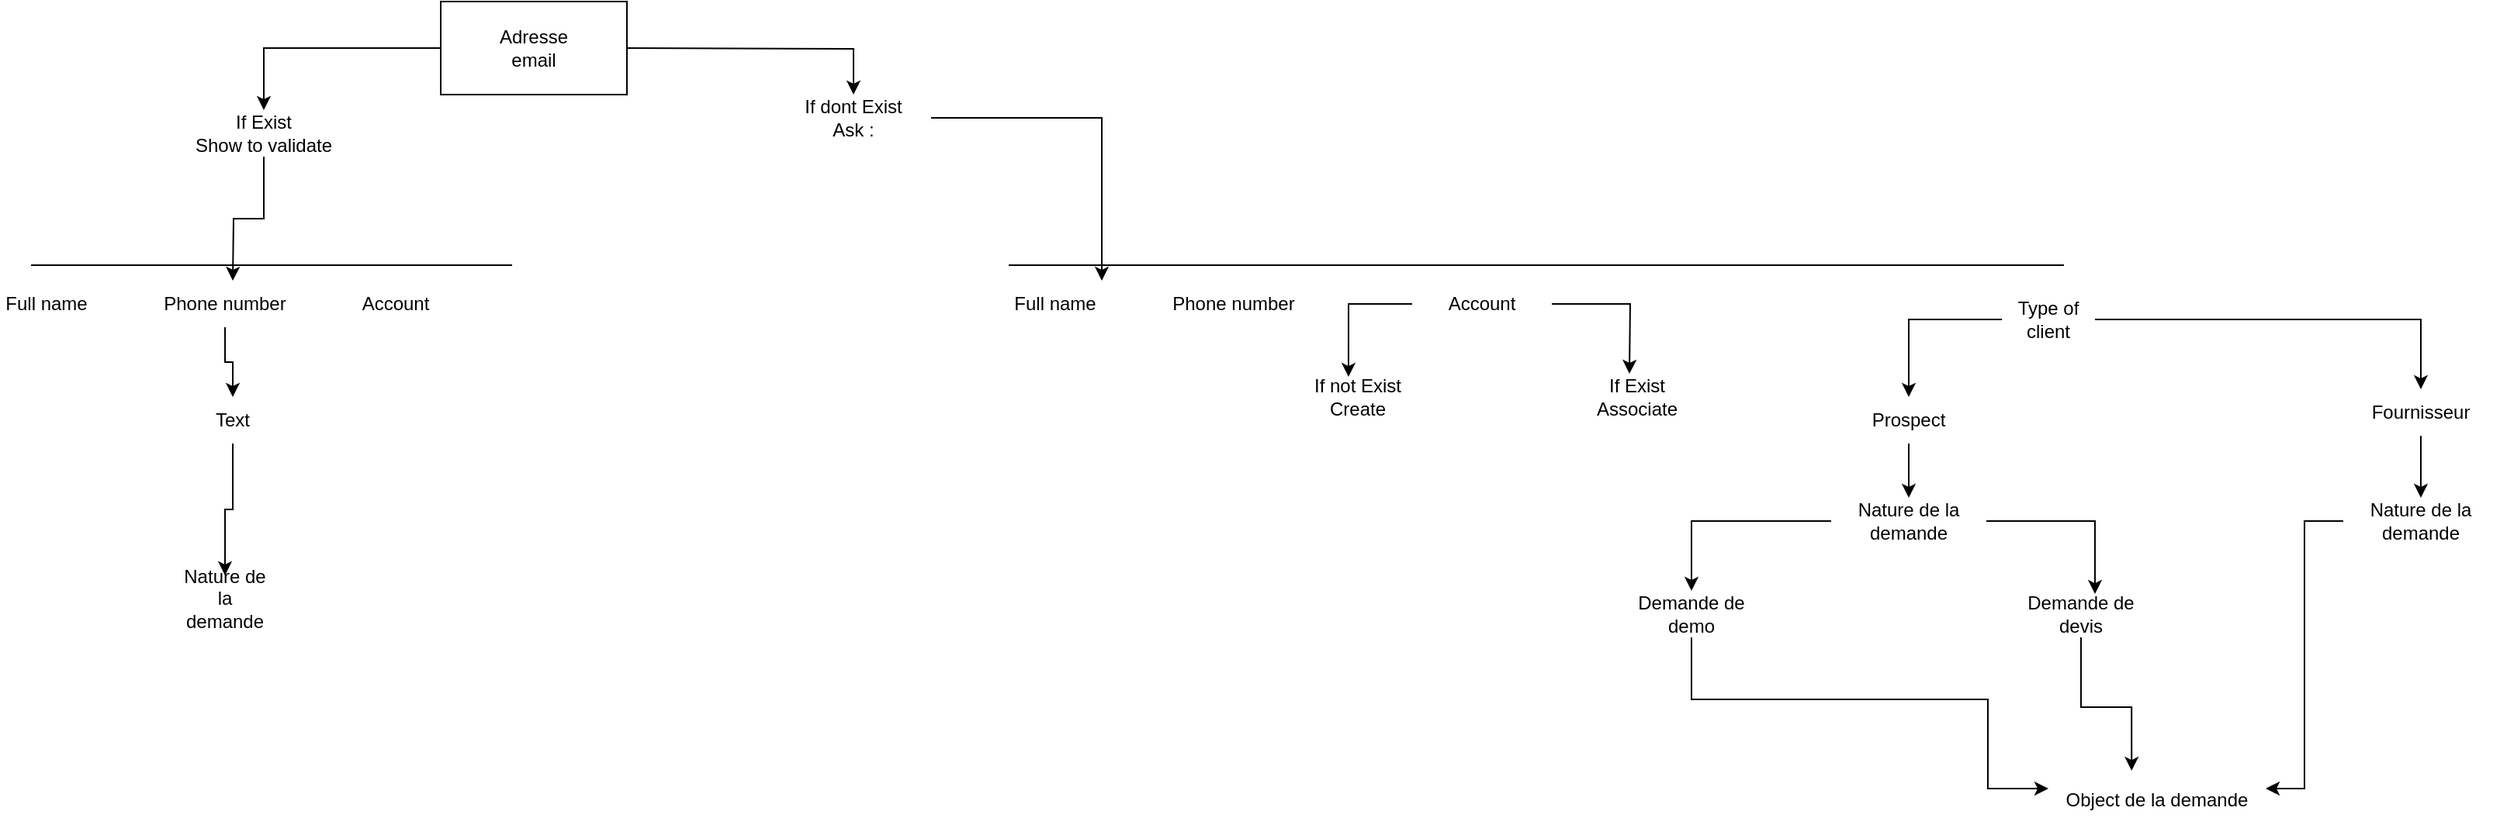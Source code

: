 <mxfile version="26.1.1">
  <diagram name="Page-1" id="atLWHJRTUMqnXSpXZxQv">
    <mxGraphModel dx="1434" dy="772" grid="1" gridSize="10" guides="1" tooltips="1" connect="1" arrows="1" fold="1" page="1" pageScale="1" pageWidth="827" pageHeight="1169" math="0" shadow="0">
      <root>
        <mxCell id="0" />
        <mxCell id="1" parent="0" />
        <mxCell id="3HzZkOitOZcYrXyM4pEs-3" style="edgeStyle=orthogonalEdgeStyle;rounded=0;orthogonalLoop=1;jettySize=auto;html=1;" edge="1" parent="1" source="3HzZkOitOZcYrXyM4pEs-6">
          <mxGeometry relative="1" as="geometry">
            <mxPoint x="220" y="260" as="targetPoint" />
          </mxGeometry>
        </mxCell>
        <mxCell id="3HzZkOitOZcYrXyM4pEs-1" value="" style="rounded=0;whiteSpace=wrap;html=1;" vertex="1" parent="1">
          <mxGeometry x="354" y="80" width="120" height="60" as="geometry" />
        </mxCell>
        <mxCell id="3HzZkOitOZcYrXyM4pEs-2" value="Adresse email" style="text;html=1;align=center;verticalAlign=middle;whiteSpace=wrap;rounded=0;" vertex="1" parent="1">
          <mxGeometry x="384" y="95" width="60" height="30" as="geometry" />
        </mxCell>
        <mxCell id="3HzZkOitOZcYrXyM4pEs-7" value="" style="edgeStyle=orthogonalEdgeStyle;rounded=0;orthogonalLoop=1;jettySize=auto;html=1;" edge="1" parent="1" source="3HzZkOitOZcYrXyM4pEs-1" target="3HzZkOitOZcYrXyM4pEs-6">
          <mxGeometry relative="1" as="geometry">
            <mxPoint x="220" y="260" as="targetPoint" />
            <mxPoint x="354" y="110" as="sourcePoint" />
          </mxGeometry>
        </mxCell>
        <mxCell id="3HzZkOitOZcYrXyM4pEs-6" value="If Exist&lt;div&gt;Show to validate&lt;/div&gt;" style="text;html=1;align=center;verticalAlign=middle;whiteSpace=wrap;rounded=0;" vertex="1" parent="1">
          <mxGeometry x="190" y="150" width="100" height="30" as="geometry" />
        </mxCell>
        <mxCell id="3HzZkOitOZcYrXyM4pEs-11" value="" style="edgeStyle=orthogonalEdgeStyle;rounded=0;orthogonalLoop=1;jettySize=auto;html=1;exitX=1;exitY=0.5;exitDx=0;exitDy=0;" edge="1" parent="1" target="3HzZkOitOZcYrXyM4pEs-8">
          <mxGeometry relative="1" as="geometry">
            <mxPoint x="680" y="280" as="targetPoint" />
            <mxPoint x="474" y="110" as="sourcePoint" />
          </mxGeometry>
        </mxCell>
        <mxCell id="3HzZkOitOZcYrXyM4pEs-65" style="edgeStyle=orthogonalEdgeStyle;rounded=0;orthogonalLoop=1;jettySize=auto;html=1;entryX=1;entryY=0;entryDx=0;entryDy=0;" edge="1" parent="1" source="3HzZkOitOZcYrXyM4pEs-8" target="3HzZkOitOZcYrXyM4pEs-50">
          <mxGeometry relative="1" as="geometry" />
        </mxCell>
        <mxCell id="3HzZkOitOZcYrXyM4pEs-8" value="If dont Exist&lt;div&gt;Ask :&lt;/div&gt;" style="text;html=1;align=center;verticalAlign=middle;whiteSpace=wrap;rounded=0;" vertex="1" parent="1">
          <mxGeometry x="570" y="140" width="100" height="30" as="geometry" />
        </mxCell>
        <mxCell id="3HzZkOitOZcYrXyM4pEs-15" value="Type of client" style="text;html=1;align=center;verticalAlign=middle;whiteSpace=wrap;rounded=0;" vertex="1" parent="1">
          <mxGeometry x="1360" y="270" width="60" height="30" as="geometry" />
        </mxCell>
        <mxCell id="3HzZkOitOZcYrXyM4pEs-57" style="edgeStyle=orthogonalEdgeStyle;rounded=0;orthogonalLoop=1;jettySize=auto;html=1;entryX=0;entryY=0.25;entryDx=0;entryDy=0;" edge="1" parent="1" source="3HzZkOitOZcYrXyM4pEs-29" target="3HzZkOitOZcYrXyM4pEs-59">
          <mxGeometry relative="1" as="geometry">
            <mxPoint x="1351" y="580" as="targetPoint" />
            <Array as="points">
              <mxPoint x="1160" y="530" />
              <mxPoint x="1351" y="530" />
              <mxPoint x="1351" y="588" />
            </Array>
          </mxGeometry>
        </mxCell>
        <mxCell id="3HzZkOitOZcYrXyM4pEs-29" value="Demande de demo" style="text;html=1;align=center;verticalAlign=middle;whiteSpace=wrap;rounded=0;" vertex="1" parent="1">
          <mxGeometry x="1110" y="460" width="100" height="30" as="geometry" />
        </mxCell>
        <mxCell id="3HzZkOitOZcYrXyM4pEs-33" style="edgeStyle=orthogonalEdgeStyle;rounded=0;orthogonalLoop=1;jettySize=auto;html=1;" edge="1" parent="1" target="3HzZkOitOZcYrXyM4pEs-36" source="3HzZkOitOZcYrXyM4pEs-15">
          <mxGeometry relative="1" as="geometry">
            <mxPoint x="1300" y="350" as="targetPoint" />
            <mxPoint x="1360" y="285" as="sourcePoint" />
          </mxGeometry>
        </mxCell>
        <mxCell id="3HzZkOitOZcYrXyM4pEs-34" style="edgeStyle=orthogonalEdgeStyle;rounded=0;orthogonalLoop=1;jettySize=auto;html=1;entryX=0.5;entryY=0;entryDx=0;entryDy=0;" edge="1" parent="1" target="3HzZkOitOZcYrXyM4pEs-38" source="3HzZkOitOZcYrXyM4pEs-15">
          <mxGeometry relative="1" as="geometry">
            <mxPoint x="1420" y="285" as="sourcePoint" />
          </mxGeometry>
        </mxCell>
        <mxCell id="3HzZkOitOZcYrXyM4pEs-35" style="edgeStyle=orthogonalEdgeStyle;rounded=0;orthogonalLoop=1;jettySize=auto;html=1;" edge="1" parent="1" source="3HzZkOitOZcYrXyM4pEs-36" target="3HzZkOitOZcYrXyM4pEs-41">
          <mxGeometry relative="1" as="geometry" />
        </mxCell>
        <mxCell id="3HzZkOitOZcYrXyM4pEs-36" value="&lt;div&gt;Prospect&lt;/div&gt;" style="text;html=1;align=center;verticalAlign=middle;whiteSpace=wrap;rounded=0;" vertex="1" parent="1">
          <mxGeometry x="1270" y="335" width="60" height="30" as="geometry" />
        </mxCell>
        <mxCell id="3HzZkOitOZcYrXyM4pEs-37" style="edgeStyle=orthogonalEdgeStyle;rounded=0;orthogonalLoop=1;jettySize=auto;html=1;entryX=0.5;entryY=0;entryDx=0;entryDy=0;" edge="1" parent="1" source="3HzZkOitOZcYrXyM4pEs-38" target="3HzZkOitOZcYrXyM4pEs-42">
          <mxGeometry relative="1" as="geometry" />
        </mxCell>
        <mxCell id="3HzZkOitOZcYrXyM4pEs-38" value="&lt;div&gt;Fournisseur&lt;/div&gt;" style="text;html=1;align=center;verticalAlign=middle;whiteSpace=wrap;rounded=0;" vertex="1" parent="1">
          <mxGeometry x="1600" y="330" width="60" height="30" as="geometry" />
        </mxCell>
        <mxCell id="3HzZkOitOZcYrXyM4pEs-39" style="edgeStyle=orthogonalEdgeStyle;rounded=0;orthogonalLoop=1;jettySize=auto;html=1;" edge="1" parent="1">
          <mxGeometry relative="1" as="geometry">
            <mxPoint x="1160" y="460" as="targetPoint" />
            <mxPoint x="1160" y="460" as="sourcePoint" />
          </mxGeometry>
        </mxCell>
        <mxCell id="3HzZkOitOZcYrXyM4pEs-40" style="edgeStyle=orthogonalEdgeStyle;rounded=0;orthogonalLoop=1;jettySize=auto;html=1;entryX=0.59;entryY=0.067;entryDx=0;entryDy=0;entryPerimeter=0;exitX=1;exitY=0.5;exitDx=0;exitDy=0;" edge="1" parent="1" source="3HzZkOitOZcYrXyM4pEs-41" target="3HzZkOitOZcYrXyM4pEs-44">
          <mxGeometry relative="1" as="geometry">
            <mxPoint x="1420" y="410" as="targetPoint" />
          </mxGeometry>
        </mxCell>
        <mxCell id="3HzZkOitOZcYrXyM4pEs-41" value="Nature de la demande" style="text;html=1;align=center;verticalAlign=middle;whiteSpace=wrap;rounded=0;" vertex="1" parent="1">
          <mxGeometry x="1250" y="400" width="100" height="30" as="geometry" />
        </mxCell>
        <mxCell id="3HzZkOitOZcYrXyM4pEs-61" style="edgeStyle=orthogonalEdgeStyle;rounded=0;orthogonalLoop=1;jettySize=auto;html=1;entryX=1;entryY=0.25;entryDx=0;entryDy=0;" edge="1" parent="1" source="3HzZkOitOZcYrXyM4pEs-42" target="3HzZkOitOZcYrXyM4pEs-59">
          <mxGeometry relative="1" as="geometry" />
        </mxCell>
        <mxCell id="3HzZkOitOZcYrXyM4pEs-42" value="Nature de la demande" style="text;html=1;align=center;verticalAlign=middle;whiteSpace=wrap;rounded=0;" vertex="1" parent="1">
          <mxGeometry x="1580" y="400" width="100" height="30" as="geometry" />
        </mxCell>
        <mxCell id="3HzZkOitOZcYrXyM4pEs-43" value="" style="edgeStyle=orthogonalEdgeStyle;rounded=0;orthogonalLoop=1;jettySize=auto;html=1;" edge="1" parent="1" source="3HzZkOitOZcYrXyM4pEs-41" target="3HzZkOitOZcYrXyM4pEs-29">
          <mxGeometry relative="1" as="geometry">
            <mxPoint x="1160" y="460" as="targetPoint" />
            <mxPoint x="1250" y="415" as="sourcePoint" />
          </mxGeometry>
        </mxCell>
        <mxCell id="3HzZkOitOZcYrXyM4pEs-44" value="Demande de devis" style="text;html=1;align=center;verticalAlign=middle;whiteSpace=wrap;rounded=0;" vertex="1" parent="1">
          <mxGeometry x="1361" y="460" width="100" height="30" as="geometry" />
        </mxCell>
        <mxCell id="3HzZkOitOZcYrXyM4pEs-48" value="" style="endArrow=none;html=1;rounded=0;" edge="1" parent="1">
          <mxGeometry width="50" height="50" relative="1" as="geometry">
            <mxPoint x="720" y="250" as="sourcePoint" />
            <mxPoint x="1400" y="250" as="targetPoint" />
          </mxGeometry>
        </mxCell>
        <mxCell id="3HzZkOitOZcYrXyM4pEs-50" value="Full name" style="text;html=1;align=center;verticalAlign=middle;whiteSpace=wrap;rounded=0;" vertex="1" parent="1">
          <mxGeometry x="720" y="260" width="60" height="30" as="geometry" />
        </mxCell>
        <mxCell id="3HzZkOitOZcYrXyM4pEs-51" value="Phone number" style="text;html=1;align=center;verticalAlign=middle;whiteSpace=wrap;rounded=0;" vertex="1" parent="1">
          <mxGeometry x="820" y="260" width="90" height="30" as="geometry" />
        </mxCell>
        <mxCell id="3HzZkOitOZcYrXyM4pEs-53" style="edgeStyle=orthogonalEdgeStyle;rounded=0;orthogonalLoop=1;jettySize=auto;html=1;" edge="1" parent="1" source="3HzZkOitOZcYrXyM4pEs-52">
          <mxGeometry relative="1" as="geometry">
            <mxPoint x="1120" y="320" as="targetPoint" />
          </mxGeometry>
        </mxCell>
        <mxCell id="3HzZkOitOZcYrXyM4pEs-52" value="Account" style="text;html=1;align=center;verticalAlign=middle;whiteSpace=wrap;rounded=0;" vertex="1" parent="1">
          <mxGeometry x="980" y="260" width="90" height="30" as="geometry" />
        </mxCell>
        <mxCell id="3HzZkOitOZcYrXyM4pEs-54" value="If Exist Associate" style="text;html=1;align=center;verticalAlign=middle;whiteSpace=wrap;rounded=0;" vertex="1" parent="1">
          <mxGeometry x="1080" y="320" width="90" height="30" as="geometry" />
        </mxCell>
        <mxCell id="3HzZkOitOZcYrXyM4pEs-55" value="If not Exist Create" style="text;html=1;align=center;verticalAlign=middle;whiteSpace=wrap;rounded=0;" vertex="1" parent="1">
          <mxGeometry x="900" y="320" width="90" height="30" as="geometry" />
        </mxCell>
        <mxCell id="3HzZkOitOZcYrXyM4pEs-56" style="edgeStyle=orthogonalEdgeStyle;rounded=0;orthogonalLoop=1;jettySize=auto;html=1;entryX=0.433;entryY=0.067;entryDx=0;entryDy=0;entryPerimeter=0;exitX=0;exitY=0.5;exitDx=0;exitDy=0;" edge="1" parent="1" source="3HzZkOitOZcYrXyM4pEs-52" target="3HzZkOitOZcYrXyM4pEs-55">
          <mxGeometry relative="1" as="geometry" />
        </mxCell>
        <mxCell id="3HzZkOitOZcYrXyM4pEs-59" value="Object de la demande" style="text;html=1;align=center;verticalAlign=middle;whiteSpace=wrap;rounded=0;" vertex="1" parent="1">
          <mxGeometry x="1390" y="580" width="140" height="30" as="geometry" />
        </mxCell>
        <mxCell id="3HzZkOitOZcYrXyM4pEs-60" style="edgeStyle=orthogonalEdgeStyle;rounded=0;orthogonalLoop=1;jettySize=auto;html=1;entryX=0.383;entryY=-0.133;entryDx=0;entryDy=0;entryPerimeter=0;" edge="1" parent="1" source="3HzZkOitOZcYrXyM4pEs-44" target="3HzZkOitOZcYrXyM4pEs-59">
          <mxGeometry relative="1" as="geometry" />
        </mxCell>
        <mxCell id="3HzZkOitOZcYrXyM4pEs-64" value="" style="endArrow=none;html=1;rounded=0;" edge="1" parent="1">
          <mxGeometry width="50" height="50" relative="1" as="geometry">
            <mxPoint x="90" y="250" as="sourcePoint" />
            <mxPoint x="400" y="250" as="targetPoint" />
          </mxGeometry>
        </mxCell>
        <mxCell id="3HzZkOitOZcYrXyM4pEs-66" value="Full name" style="text;html=1;align=center;verticalAlign=middle;whiteSpace=wrap;rounded=0;" vertex="1" parent="1">
          <mxGeometry x="70" y="260" width="60" height="30" as="geometry" />
        </mxCell>
        <mxCell id="3HzZkOitOZcYrXyM4pEs-70" style="edgeStyle=orthogonalEdgeStyle;rounded=0;orthogonalLoop=1;jettySize=auto;html=1;" edge="1" parent="1" source="3HzZkOitOZcYrXyM4pEs-72" target="3HzZkOitOZcYrXyM4pEs-71">
          <mxGeometry relative="1" as="geometry">
            <mxPoint x="215" y="410" as="targetPoint" />
          </mxGeometry>
        </mxCell>
        <mxCell id="3HzZkOitOZcYrXyM4pEs-67" value="Phone number" style="text;html=1;align=center;verticalAlign=middle;whiteSpace=wrap;rounded=0;" vertex="1" parent="1">
          <mxGeometry x="170" y="260" width="90" height="30" as="geometry" />
        </mxCell>
        <mxCell id="3HzZkOitOZcYrXyM4pEs-68" value="Account" style="text;html=1;align=center;verticalAlign=middle;whiteSpace=wrap;rounded=0;" vertex="1" parent="1">
          <mxGeometry x="280" y="260" width="90" height="30" as="geometry" />
        </mxCell>
        <mxCell id="3HzZkOitOZcYrXyM4pEs-71" value="Nature de la demande" style="text;html=1;align=center;verticalAlign=middle;whiteSpace=wrap;rounded=0;" vertex="1" parent="1">
          <mxGeometry x="185" y="450" width="60" height="30" as="geometry" />
        </mxCell>
        <mxCell id="3HzZkOitOZcYrXyM4pEs-75" value="" style="edgeStyle=orthogonalEdgeStyle;rounded=0;orthogonalLoop=1;jettySize=auto;html=1;" edge="1" parent="1" source="3HzZkOitOZcYrXyM4pEs-67" target="3HzZkOitOZcYrXyM4pEs-72">
          <mxGeometry relative="1" as="geometry">
            <mxPoint x="215" y="450" as="targetPoint" />
            <mxPoint x="215" y="290" as="sourcePoint" />
          </mxGeometry>
        </mxCell>
        <mxCell id="3HzZkOitOZcYrXyM4pEs-72" value="Text" style="text;html=1;align=center;verticalAlign=middle;whiteSpace=wrap;rounded=0;" vertex="1" parent="1">
          <mxGeometry x="190" y="335" width="60" height="30" as="geometry" />
        </mxCell>
      </root>
    </mxGraphModel>
  </diagram>
</mxfile>
